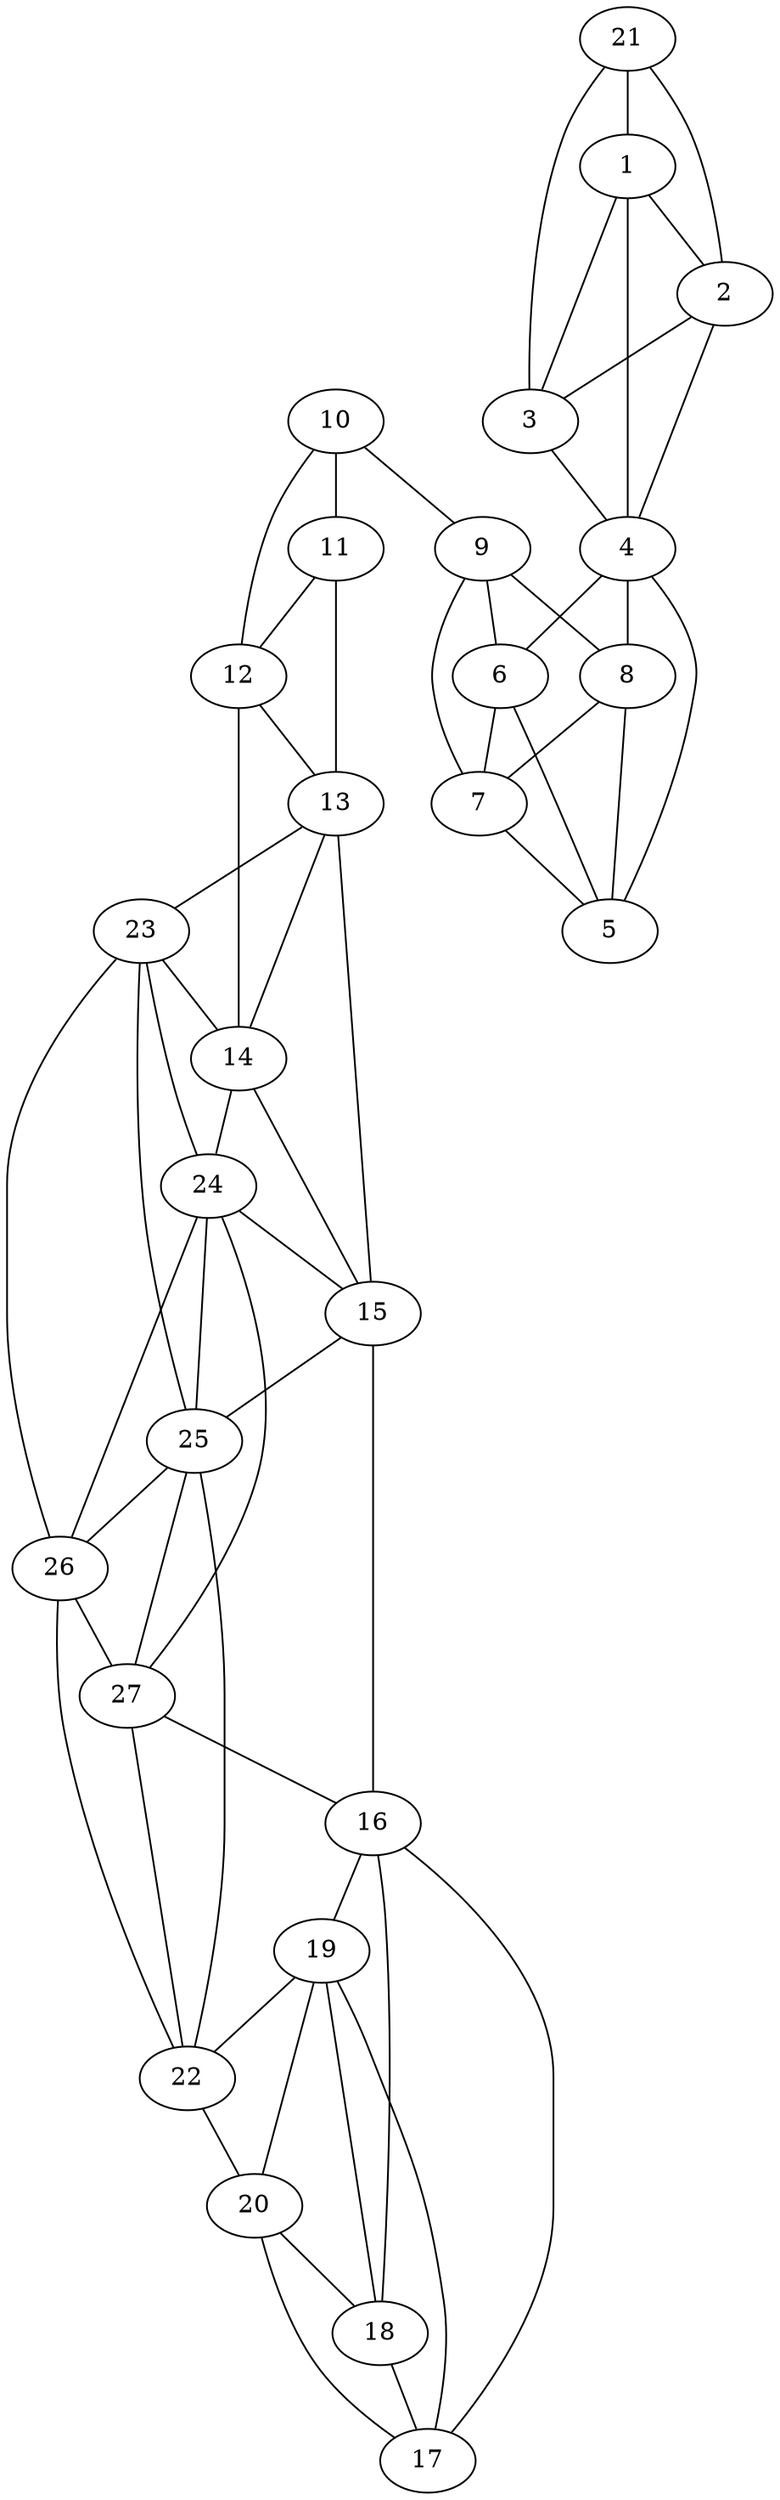 graph pdb1jci {
	1	 [aaLength=19,
		sequence=SYEDFQKVYNAIALKLRED,
		type=0];
	2	 [aaLength=6,
		sequence=EYDNYI,
		type=0];
	1 -- 2	 [distance0="29.40227",
		frequency=1,
		type0=1];
	3	 [aaLength=14,
		sequence=YGPVLVRLAWHTSG,
		type=0];
	1 -- 3	 [distance0="31.968",
		frequency=1,
		type0=2];
	4	 [aaLength=4,
		sequence=GTYR,
		type=0];
	1 -- 4	 [distance0="55.81033",
		frequency=1,
		type0=3];
	2 -- 3	 [distance0="9.515036",
		distance1="1.0",
		frequency=2,
		type0=1,
		type1=4];
	2 -- 4	 [distance0="35.73451",
		frequency=1,
		type0=3];
	3 -- 4	 [distance0="29.24777",
		distance1="13.0",
		frequency=2,
		type0=2,
		type1=4];
	6	 [aaLength=5,
		sequence=DPSNA,
		type=0];
	4 -- 6	 [distance0="17.18914",
		frequency=1,
		type0=3];
	5	 [aaLength=6,
		sequence=FKKEFN,
		type=0];
	4 -- 5	 [distance0="9.716337",
		distance1="0.0",
		frequency=2,
		type0=1,
		type1=5];
	8	 [aaLength=15,
		sequence=LQNGFKFLEPIHKEF,
		type=0];
	4 -- 8	 [distance0="16.29891",
		frequency=1,
		type0=2];
	5 -- 6	 [distance0="11.85556",
		distance1="0.0",
		frequency=2,
		type0=2,
		type1=5];
	7	 [aaLength=1,
		sequence=G,
		type=0];
	6 -- 7	 [distance0="6.216809",
		distance1="0.0",
		frequency=2,
		type0=1,
		type1=5];
	7 -- 5	 [distance0="12.84536",
		frequency=1,
		type0=2];
	8 -- 5	 [distance0="16.84612",
		frequency=1,
		type0=3];
	8 -- 7	 [distance0="13.90033",
		frequency=1,
		type0=1];
	9	 [aaLength=17,
		sequence=SSGDLFSLGGVTAVQEM,
		type=0];
	9 -- 6	 [distance0="29.61674",
		frequency=1,
		type0=3];
	9 -- 7	 [distance0="24.68364",
		frequency=1,
		type0=2];
	9 -- 8	 [distance0="19.5362",
		frequency=1,
		type0=1];
	10	 [aaLength=5,
		sequence=PEDTT,
		type=0];
	10 -- 9	 [distance0="33.79232",
		frequency=1,
		type0=2];
	11	 [aaLength=11,
		sequence=DADYVRTFFQR,
		type=0];
	10 -- 11	 [distance0="33.38597",
		distance1="11.0",
		frequency=2,
		type0=1,
		type1=4];
	12	 [aaLength=10,
		sequence=NDREVVALMG,
		type=0];
	10 -- 12	 [distance0="40.9884",
		frequency=1,
		type0=3];
	11 -- 12	 [distance0="15.00251",
		distance1="3.0",
		frequency=2,
		type0=1,
		type1=4];
	13	 [aaLength=4,
		sequence=AHTL,
		type=0];
	11 -- 13	 [distance0="24.70119",
		frequency=1,
		type0=2];
	12 -- 13	 [distance0="11.45892",
		distance1="0.0",
		frequency=2,
		type0=1,
		type1=5];
	23	 [aaLength=2,
		sequence=KT,
		type=1];
	13 -- 23	 [distance0="1.0",
		frequency=1,
		type0=4];
	14	 [aaLength=6,
		sequence=HLKNSG,
		type=0];
	14 -- 12	 [distance0="28.96422",
		frequency=1,
		type0=2];
	14 -- 13	 [distance0="19.22864",
		frequency=1,
		type0=1];
	24	 [aaLength=2,
		sequence=GP,
		type=1];
	14 -- 24	 [distance0="2.0",
		frequency=1,
		type0=4];
	15	 [aaLength=10,
		sequence=NSFYLNLLNE,
		type=0];
	15 -- 14	 [distance0="33.05439",
		frequency=1,
		type0=2];
	15 -- 13	 [distance0="28.33002",
		frequency=1,
		type0=1];
	16	 [aaLength=6,
		sequence=LPTDYS,
		type=0];
	15 -- 16	 [distance0="33.79149",
		frequency=1,
		type0=3];
	25	 [aaLength=5,
		sequence=WKLEK,
		type=1];
	15 -- 25	 [distance0="1.0",
		frequency=1,
		type0=4];
	19	 [aaLength=19,
		sequence=DQDKFFKDFSKAFEKLLEN,
		type=0];
	16 -- 19	 [distance0="30.53965",
		frequency=1,
		type0=3];
	17	 [aaLength=6,
		sequence=YSLIQD,
		type=0];
	16 -- 17	 [distance0="8.131675",
		distance1="0.0",
		frequency=2,
		type0=1,
		type1=5];
	18	 [aaLength=13,
		sequence=DPKYLSIVKEYAN,
		type=0];
	16 -- 18	 [distance0="17.59229",
		frequency=1,
		type0=2];
	18 -- 17	 [distance0="9.975744",
		frequency=1,
		type0=1];
	19 -- 17	 [distance0="26.39217",
		frequency=1,
		type0=2];
	19 -- 18	 [distance0="20.3515",
		frequency=1,
		type0=1];
	22	 [aaLength=2,
		sequence=IT,
		type=1];
	19 -- 22	 [distance0="1.0",
		frequency=1,
		type0=4];
	20	 [aaLength=6,
		sequence=TLEEQG,
		type=0];
	20 -- 19	 [distance0="35.29026",
		frequency=1,
		type0=1];
	20 -- 17	 [distance0="59.10616",
		frequency=1,
		type0=3];
	20 -- 18	 [distance0="53.28878",
		frequency=1,
		type0=2];
	21	 [aaLength=2,
		sequence=HV,
		type=1];
	21 -- 1	 [distance0="87.25433",
		frequency=1,
		type0=1];
	21 -- 2	 [distance0="105.4867",
		distance1="27.0",
		frequency=2,
		type0=3,
		type1=4];
	21 -- 3	 [distance0="101.5781",
		frequency=1,
		type0=2];
	22 -- 20	 [distance0="12.0",
		frequency=1,
		type0=4];
	22 -- 25	 [distance0="63.0",
		frequency=1,
		type0=3];
	26	 [aaLength=5,
		sequence=EQWDS,
		type=1];
	22 -- 26	 [distance0="53.0",
		frequency=1,
		type0=2];
	27	 [aaLength=2,
		sequence=MM,
		type=1];
	22 -- 27	 [distance0="44.0",
		frequency=1,
		type0=1];
	23 -- 14	 [distance0="0.0",
		frequency=1,
		type0=5];
	23 -- 24	 [distance0="10.0",
		frequency=1,
		type0=1];
	23 -- 25	 [distance0="32.0",
		frequency=1,
		type0=2];
	23 -- 26	 [distance0="42.0",
		frequency=1,
		type0=3];
	24 -- 15	 [distance0="9.0",
		frequency=1,
		type0=4];
	24 -- 25	 [distance0="22.0",
		frequency=1,
		type0=2];
	24 -- 26	 [distance0="32.0",
		frequency=1,
		type0=3];
	25 -- 26	 [distance0="10.0",
		distance1="5.0",
		frequency=2,
		type0=1,
		type1=4];
	25 -- 27	 [distance0="19.0",
		frequency=1,
		type0=2];
	26 -- 27	 [distance0="9.0",
		distance1="4.0",
		frequency=2,
		type0=1,
		type1=4];
	27 -- 16	 [distance0="0.0",
		frequency=1,
		type0=5];
	27 -- 24	 [distance0="41.0",
		frequency=1,
		type0=3];
}
